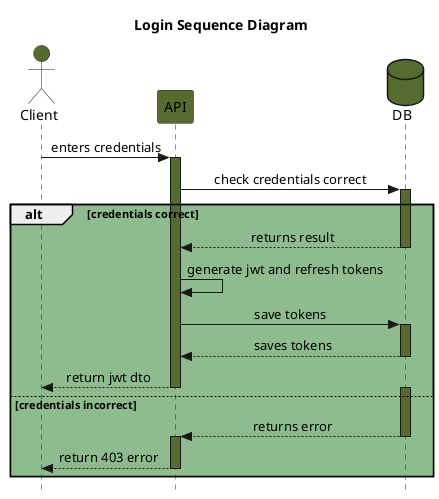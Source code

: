 @startuml login
title Login Sequence Diagram
actor Client #darkolivegreen
participant API #darkolivegreen
database DB #darkolivegreen
skinparam Style strictuml
skinparam SequenceMessageAlignment center

Client -> API : enters credentials
activate API #darkolivegreen
API -> DB    : check credentials correct
alt #darkseagreen credentials correct
    activate DB #darkolivegreen
    DB --> API     : returns result
    deactivate DB
    API -> API : generate jwt and refresh tokens
    API -> DB    : save tokens
    activate DB #darkolivegreen
    DB --> API     : saves tokens
    deactivate DB
    API --> Client : return jwt dto
    deactivate API
else credentials incorrect
    activate DB #darkolivegreen
    DB --> API     : returns error
    deactivate DB
    activate API #darkolivegreen
    API --> Client : return 403 error
    deactivate API
end


@enduml